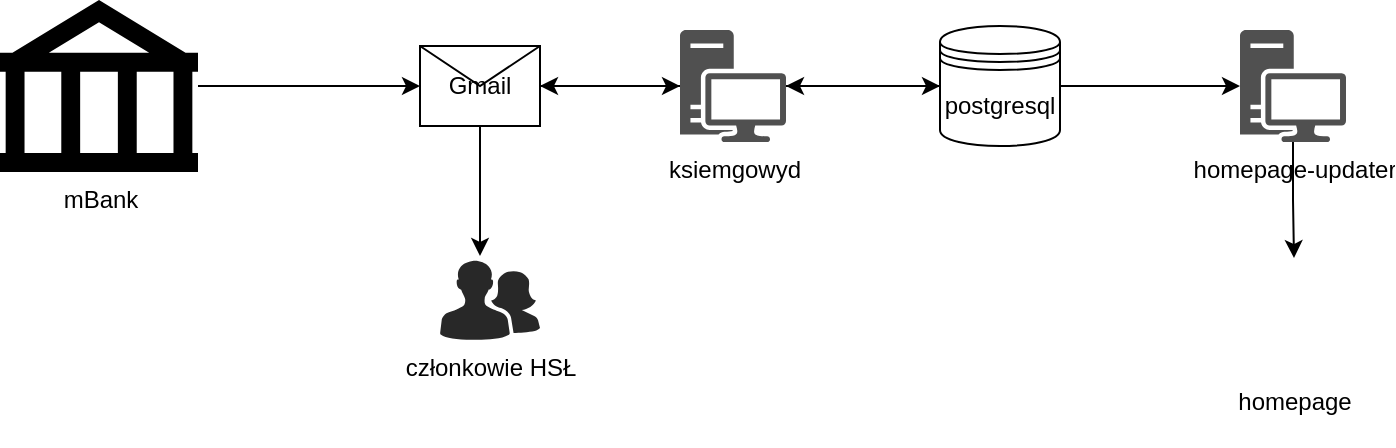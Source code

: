 <mxfile version="14.6.13" type="device"><diagram id="ujNqa1HebNBtCe6XpOXs" name="Page-1"><mxGraphModel dx="2062" dy="823" grid="1" gridSize="10" guides="1" tooltips="1" connect="1" arrows="1" fold="1" page="1" pageScale="1" pageWidth="1100" pageHeight="850" math="0" shadow="0"><root><mxCell id="0"/><mxCell id="1" parent="0"/><mxCell id="hANEn3J9OkO-4ri6SCCN-4" style="edgeStyle=orthogonalEdgeStyle;rounded=0;orthogonalLoop=1;jettySize=auto;html=1;" edge="1" parent="1" source="hANEn3J9OkO-4ri6SCCN-1" target="hANEn3J9OkO-4ri6SCCN-2"><mxGeometry relative="1" as="geometry"/></mxCell><mxCell id="hANEn3J9OkO-4ri6SCCN-1" value="mBank" style="shape=mxgraph.signs.travel.bank;html=1;pointerEvents=1;fillColor=#000000;strokeColor=none;verticalLabelPosition=bottom;verticalAlign=top;align=center;" vertex="1" parent="1"><mxGeometry x="30" y="40" width="99" height="86" as="geometry"/></mxCell><mxCell id="hANEn3J9OkO-4ri6SCCN-9" style="edgeStyle=orthogonalEdgeStyle;rounded=0;orthogonalLoop=1;jettySize=auto;html=1;" edge="1" parent="1" source="hANEn3J9OkO-4ri6SCCN-2" target="hANEn3J9OkO-4ri6SCCN-7"><mxGeometry relative="1" as="geometry"/></mxCell><mxCell id="hANEn3J9OkO-4ri6SCCN-23" style="edgeStyle=orthogonalEdgeStyle;rounded=0;orthogonalLoop=1;jettySize=auto;html=1;entryX=0.4;entryY=-0.05;entryDx=0;entryDy=0;entryPerimeter=0;" edge="1" parent="1" source="hANEn3J9OkO-4ri6SCCN-2" target="hANEn3J9OkO-4ri6SCCN-19"><mxGeometry relative="1" as="geometry"/></mxCell><mxCell id="hANEn3J9OkO-4ri6SCCN-2" value="&lt;div&gt;Gmail&lt;/div&gt;" style="shape=message;html=1;whiteSpace=wrap;html=1;outlineConnect=0;" vertex="1" parent="1"><mxGeometry x="240" y="63" width="60" height="40" as="geometry"/></mxCell><mxCell id="hANEn3J9OkO-4ri6SCCN-11" style="edgeStyle=orthogonalEdgeStyle;rounded=0;orthogonalLoop=1;jettySize=auto;html=1;" edge="1" parent="1" source="hANEn3J9OkO-4ri6SCCN-5" target="hANEn3J9OkO-4ri6SCCN-7"><mxGeometry relative="1" as="geometry"/></mxCell><mxCell id="hANEn3J9OkO-4ri6SCCN-14" style="edgeStyle=orthogonalEdgeStyle;rounded=0;orthogonalLoop=1;jettySize=auto;html=1;" edge="1" parent="1" source="hANEn3J9OkO-4ri6SCCN-5" target="hANEn3J9OkO-4ri6SCCN-12"><mxGeometry relative="1" as="geometry"/></mxCell><mxCell id="hANEn3J9OkO-4ri6SCCN-5" value="&lt;div&gt;postgresql&lt;/div&gt;" style="shape=datastore;whiteSpace=wrap;html=1;" vertex="1" parent="1"><mxGeometry x="500" y="53" width="60" height="60" as="geometry"/></mxCell><mxCell id="hANEn3J9OkO-4ri6SCCN-8" style="edgeStyle=orthogonalEdgeStyle;rounded=0;orthogonalLoop=1;jettySize=auto;html=1;entryX=1;entryY=0.5;entryDx=0;entryDy=0;" edge="1" parent="1" source="hANEn3J9OkO-4ri6SCCN-7" target="hANEn3J9OkO-4ri6SCCN-2"><mxGeometry relative="1" as="geometry"/></mxCell><mxCell id="hANEn3J9OkO-4ri6SCCN-10" style="edgeStyle=orthogonalEdgeStyle;rounded=0;orthogonalLoop=1;jettySize=auto;html=1;" edge="1" parent="1" source="hANEn3J9OkO-4ri6SCCN-7" target="hANEn3J9OkO-4ri6SCCN-5"><mxGeometry relative="1" as="geometry"/></mxCell><mxCell id="hANEn3J9OkO-4ri6SCCN-7" value="&lt;div&gt;ksiemgowyd&lt;/div&gt;" style="pointerEvents=1;shadow=0;dashed=0;html=1;strokeColor=none;fillColor=#505050;labelPosition=center;verticalLabelPosition=bottom;verticalAlign=top;outlineConnect=0;align=center;shape=mxgraph.office.devices.workstation;" vertex="1" parent="1"><mxGeometry x="370" y="55" width="53" height="56" as="geometry"/></mxCell><mxCell id="hANEn3J9OkO-4ri6SCCN-24" style="edgeStyle=orthogonalEdgeStyle;rounded=0;orthogonalLoop=1;jettySize=auto;html=1;" edge="1" parent="1" source="hANEn3J9OkO-4ri6SCCN-12" target="hANEn3J9OkO-4ri6SCCN-15"><mxGeometry relative="1" as="geometry"/></mxCell><mxCell id="hANEn3J9OkO-4ri6SCCN-12" value="&lt;div&gt;homepage-updater&lt;/div&gt;" style="pointerEvents=1;shadow=0;dashed=0;html=1;strokeColor=none;fillColor=#505050;labelPosition=center;verticalLabelPosition=bottom;verticalAlign=top;outlineConnect=0;align=center;shape=mxgraph.office.devices.workstation;" vertex="1" parent="1"><mxGeometry x="650" y="55" width="53" height="56" as="geometry"/></mxCell><mxCell id="hANEn3J9OkO-4ri6SCCN-15" value="&lt;div&gt;homepage&lt;/div&gt;&lt;div&gt;&lt;br&gt;&lt;/div&gt;" style="shape=image;html=1;verticalAlign=top;verticalLabelPosition=bottom;labelBackgroundColor=#ffffff;imageAspect=0;aspect=fixed;image=https://cdn4.iconfinder.com/data/icons/socialcones/508/Github-128.png" vertex="1" parent="1"><mxGeometry x="648" y="169" width="58" height="58" as="geometry"/></mxCell><mxCell id="hANEn3J9OkO-4ri6SCCN-19" value="&lt;div&gt;członkowie HSŁ&lt;/div&gt;" style="verticalLabelPosition=bottom;html=1;fillColor=#282828;strokeColor=none;verticalAlign=top;pointerEvents=1;align=center;shape=mxgraph.cisco_safe.people_places_things_icons.icon2;" vertex="1" parent="1"><mxGeometry x="250" y="170" width="50" height="40" as="geometry"/></mxCell></root></mxGraphModel></diagram></mxfile>